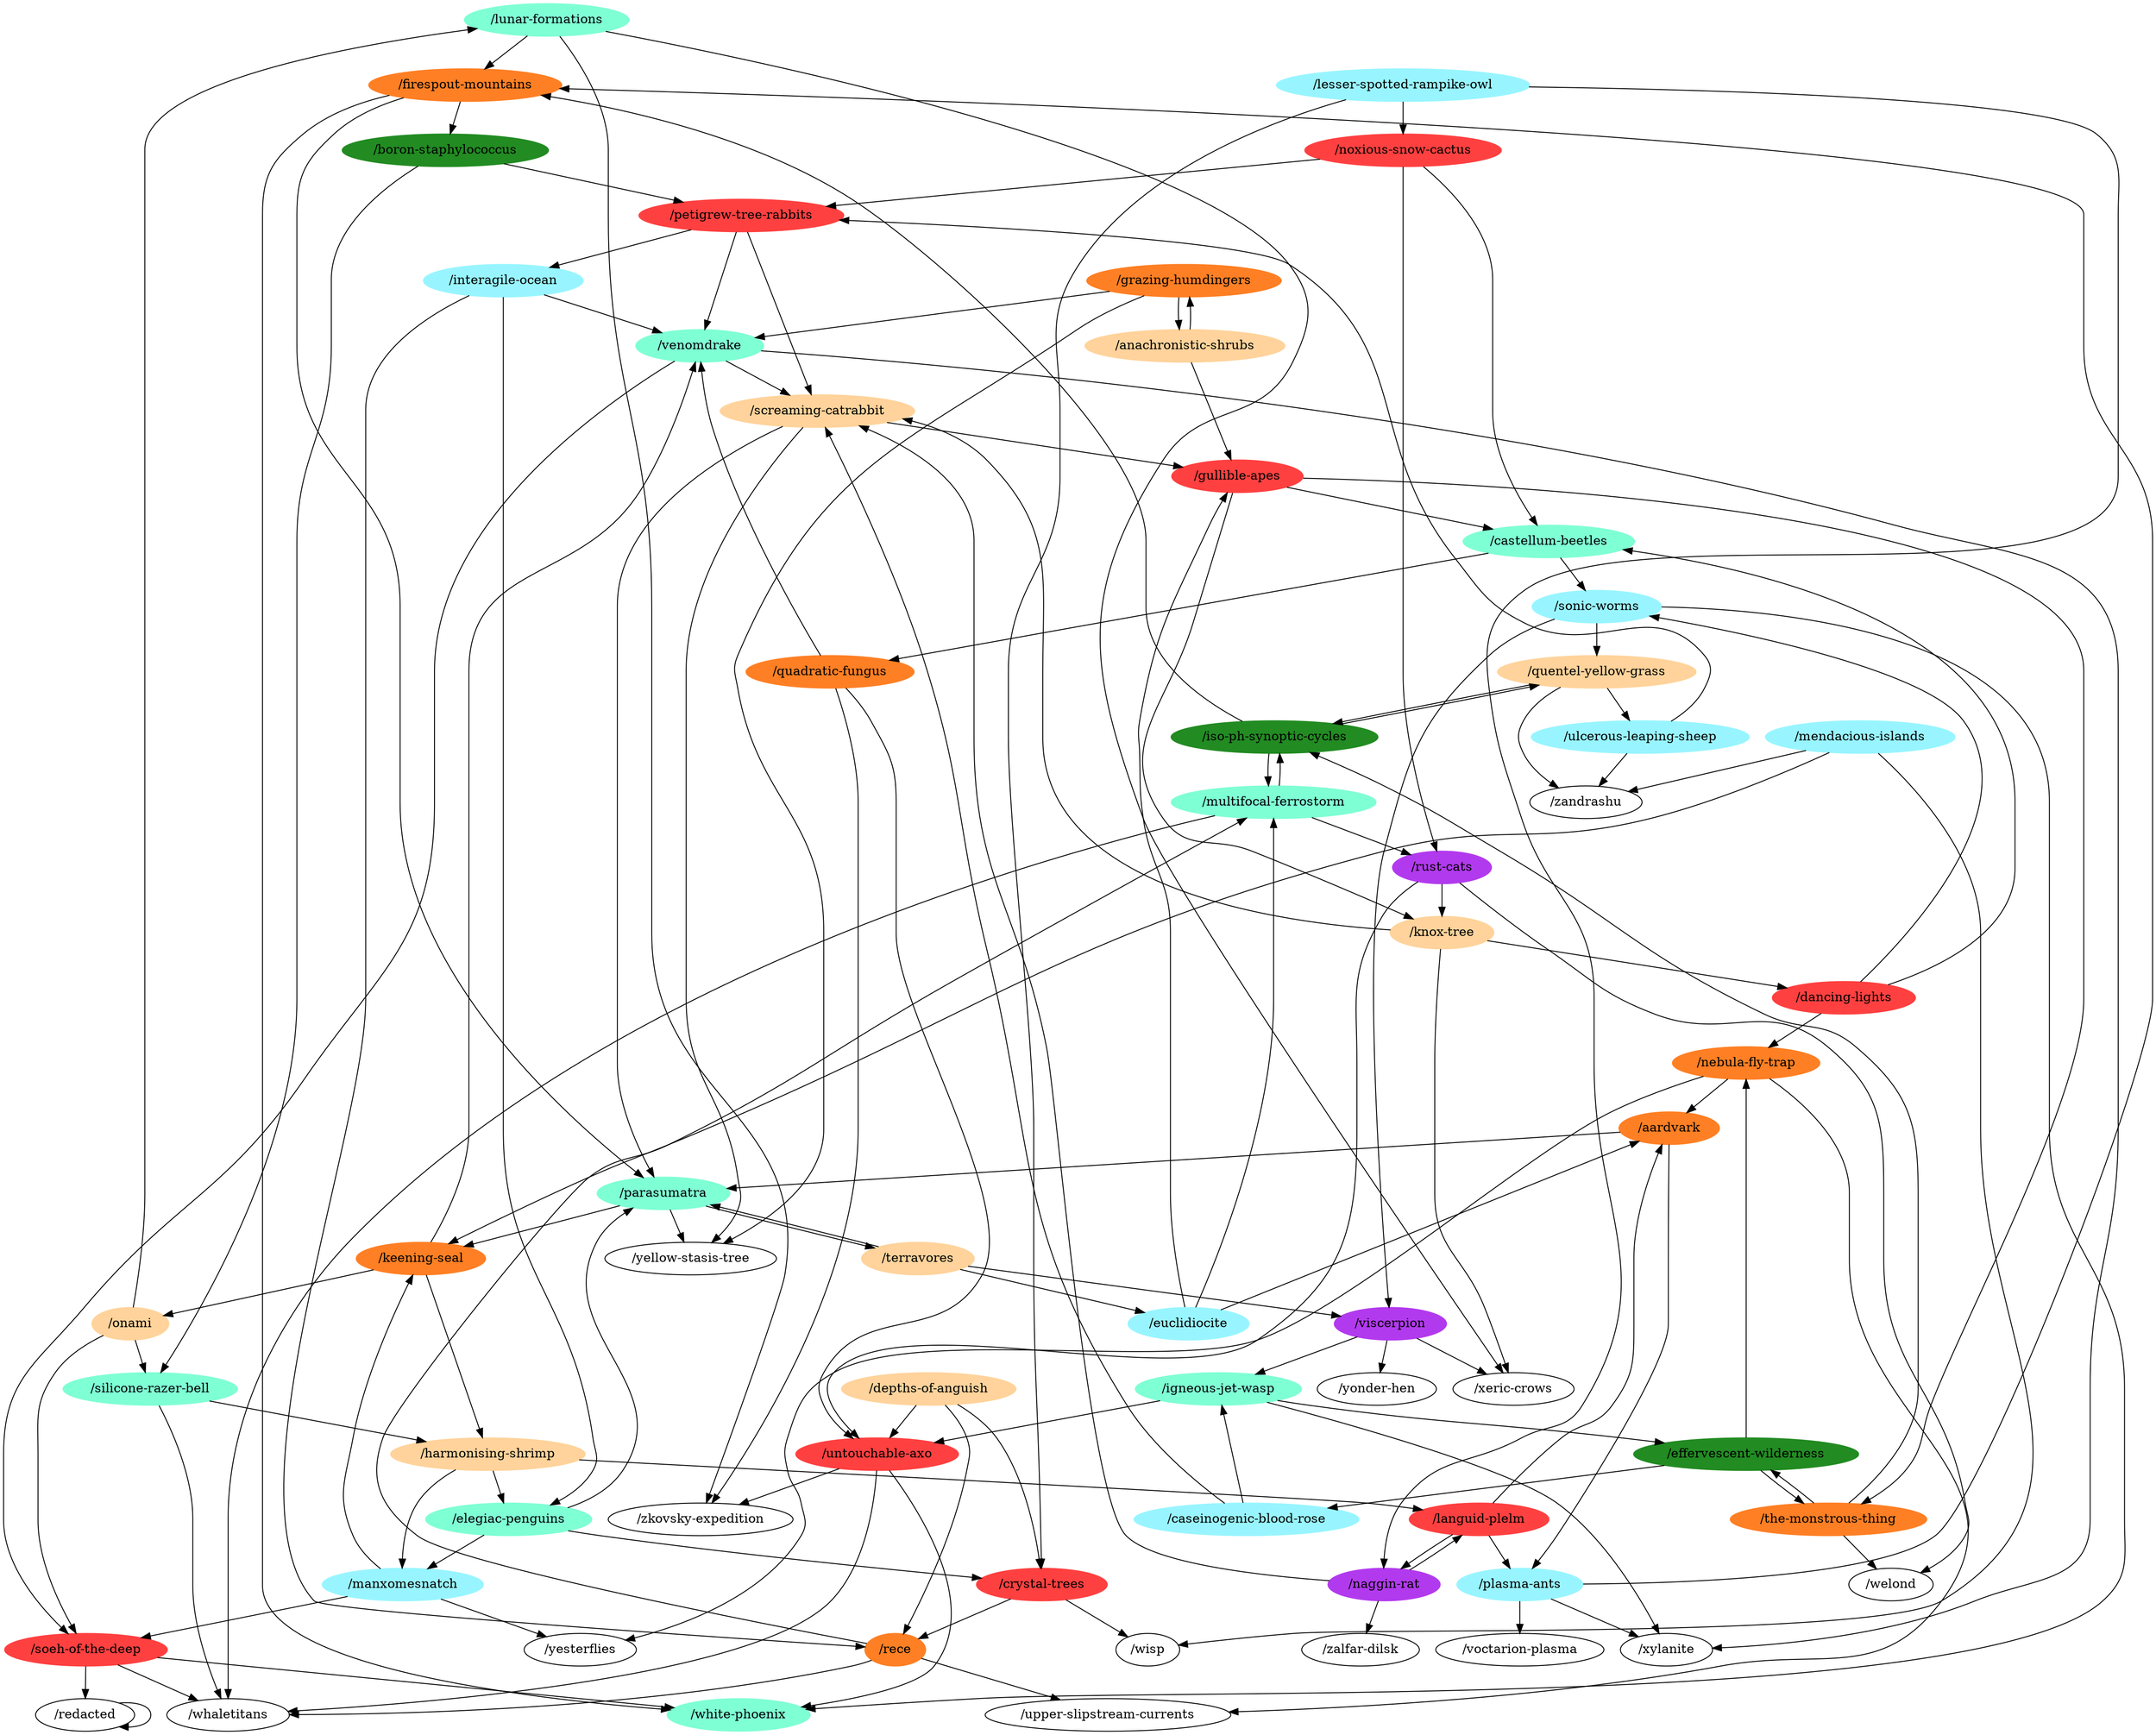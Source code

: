 digraph G {
"/lunar-formations" [color=aquamarine,style=filled];
"/naggin-rat" [color=darkorchid2,style=filled];
"/iso-ph-synoptic-cycles" [color=forestgreen,style=filled];
"/multifocal-ferrostorm" [color=aquamarine,style=filled];
"/effervescent-wilderness" [color=forestgreen,style=filled];
"/harmonising-shrimp" [color=burlywood1,style=filled];
"/soeh-of-the-deep" [color=brown1,style=filled];
"/boron-staphylococcus" [color=forestgreen,style=filled];
"/untouchable-axo" [color=brown1,style=filled];
"/castellum-beetles" [color=aquamarine,style=filled];
"/upper-slipstream-currents";
"/firespout-mountains" [color=chocolate1,style=filled];
"/xeric-crows";
"/zalfar-dilsk";
"/nebula-fly-trap" [color=chocolate1,style=filled];
"/igneous-jet-wasp" [color=aquamarine,style=filled];
"/lesser-spotted-rampike-owl" [color=cadetblue1,style=filled];
"/wisp";
"/yonder-hen";
"/venomdrake" [color=aquamarine,style=filled];
"/petigrew-tree-rabbits" [color=brown1,style=filled];
"/welond";
"/quentel-yellow-grass" [color=burlywood1,style=filled];
"/noxious-snow-cactus" [color=brown1,style=filled];
"/grazing-humdingers" [color=chocolate1,style=filled];
"/viscerpion" [color=darkorchid2,style=filled];
"/mendacious-islands" [color=cadetblue1,style=filled];
"/zandrashu";
"/dancing-lights" [color=brown1,style=filled];
"/yesterflies";
"/rece" [color=chocolate1,style=filled];
"/languid-plelm" [color=brown1,style=filled];
"/interagile-ocean" [color=cadetblue1,style=filled];
"/ulcerous-leaping-sheep" [color=cadetblue1,style=filled];
"/quadratic-fungus" [color=chocolate1,style=filled];
"/rust-cats" [color=darkorchid2,style=filled];
"/euclidiocite" [color=cadetblue1,style=filled];
"/sonic-worms" [color=cadetblue1,style=filled];
"/crystal-trees" [color=brown1,style=filled];
"/yellow-stasis-tree";
"/silicone-razer-bell" [color=aquamarine,style=filled];
"/depths-of-anguish" [color=burlywood1,style=filled];
"/whaletitans";
"/elegiac-penguins" [color=aquamarine,style=filled];
"/the-monstrous-thing" [color=chocolate1,style=filled];
"/onami" [color=burlywood1,style=filled];
"/gullible-apes" [color=brown1,style=filled];
"/knox-tree" [color=burlywood1,style=filled];
"/parasumatra" [color=aquamarine,style=filled];
"/white-phoenix" [color=aquamarine,style=filled];
"/manxomesnatch" [color=cadetblue1,style=filled];
"/redacted";
"/plasma-ants" [color=cadetblue1,style=filled];
"/anachronistic-shrubs" [color=burlywood1,style=filled];
"/keening-seal" [color=chocolate1,style=filled];
"/caseinogenic-blood-rose" [color=cadetblue1,style=filled];
"/xylanite";
"/voctarion-plasma";
"/terravores" [color=burlywood1,style=filled];
"/zkovsky-expedition";
"/screaming-catrabbit" [color=burlywood1,style=filled];
"/aardvark" [color=chocolate1,style=filled];
"/lunar-formations" -> "/firespout-mountains";
"/lunar-formations" -> "/xeric-crows";
"/lunar-formations" -> "/zkovsky-expedition";
"/naggin-rat" -> "/zalfar-dilsk";
"/naggin-rat" -> "/languid-plelm";
"/naggin-rat" -> "/screaming-catrabbit";
"/iso-ph-synoptic-cycles" -> "/multifocal-ferrostorm";
"/iso-ph-synoptic-cycles" -> "/firespout-mountains";
"/iso-ph-synoptic-cycles" -> "/quentel-yellow-grass";
"/multifocal-ferrostorm" -> "/iso-ph-synoptic-cycles";
"/multifocal-ferrostorm" -> "/rust-cats";
"/multifocal-ferrostorm" -> "/whaletitans";
"/effervescent-wilderness" -> "/nebula-fly-trap";
"/effervescent-wilderness" -> "/the-monstrous-thing";
"/effervescent-wilderness" -> "/caseinogenic-blood-rose";
"/harmonising-shrimp" -> "/languid-plelm";
"/harmonising-shrimp" -> "/elegiac-penguins";
"/harmonising-shrimp" -> "/manxomesnatch";
"/soeh-of-the-deep" -> "/whaletitans";
"/soeh-of-the-deep" -> "/white-phoenix";
"/soeh-of-the-deep" -> "/redacted";
"/boron-staphylococcus" -> "/petigrew-tree-rabbits";
"/boron-staphylococcus" -> "/silicone-razer-bell";
"/untouchable-axo" -> "/whaletitans";
"/untouchable-axo" -> "/white-phoenix";
"/untouchable-axo" -> "/zkovsky-expedition";
"/castellum-beetles" -> "/quadratic-fungus";
"/castellum-beetles" -> "/sonic-worms";
"/firespout-mountains" -> "/boron-staphylococcus";
"/firespout-mountains" -> "/parasumatra";
"/firespout-mountains" -> "/white-phoenix";
"/nebula-fly-trap" -> "/upper-slipstream-currents";
"/nebula-fly-trap" -> "/yesterflies";
"/nebula-fly-trap" -> "/aardvark";
"/igneous-jet-wasp" -> "/effervescent-wilderness";
"/igneous-jet-wasp" -> "/untouchable-axo";
"/igneous-jet-wasp" -> "/xylanite";
"/lesser-spotted-rampike-owl" -> "/naggin-rat";
"/lesser-spotted-rampike-owl" -> "/noxious-snow-cactus";
"/lesser-spotted-rampike-owl" -> "/crystal-trees";
"/venomdrake" -> "/soeh-of-the-deep";
"/venomdrake" -> "/xylanite";
"/venomdrake" -> "/screaming-catrabbit";
"/petigrew-tree-rabbits" -> "/venomdrake";
"/petigrew-tree-rabbits" -> "/interagile-ocean";
"/petigrew-tree-rabbits" -> "/screaming-catrabbit";
"/quentel-yellow-grass" -> "/iso-ph-synoptic-cycles";
"/quentel-yellow-grass" -> "/zandrashu";
"/quentel-yellow-grass" -> "/ulcerous-leaping-sheep";
"/noxious-snow-cactus" -> "/castellum-beetles";
"/noxious-snow-cactus" -> "/petigrew-tree-rabbits";
"/noxious-snow-cactus" -> "/rust-cats";
"/grazing-humdingers" -> "/venomdrake";
"/grazing-humdingers" -> "/yellow-stasis-tree";
"/grazing-humdingers" -> "/anachronistic-shrubs";
"/viscerpion" -> "/xeric-crows";
"/viscerpion" -> "/igneous-jet-wasp";
"/viscerpion" -> "/yonder-hen";
"/mendacious-islands" -> "/wisp";
"/mendacious-islands" -> "/zandrashu";
"/mendacious-islands" -> "/keening-seal";
"/dancing-lights" -> "/castellum-beetles";
"/dancing-lights" -> "/nebula-fly-trap";
"/dancing-lights" -> "/sonic-worms";
"/rece" -> "/multifocal-ferrostorm";
"/rece" -> "/upper-slipstream-currents";
"/rece" -> "/whaletitans";
"/languid-plelm" -> "/naggin-rat";
"/languid-plelm" -> "/plasma-ants";
"/languid-plelm" -> "/aardvark";
"/interagile-ocean" -> "/venomdrake";
"/interagile-ocean" -> "/rece";
"/interagile-ocean" -> "/elegiac-penguins";
"/ulcerous-leaping-sheep" -> "/petigrew-tree-rabbits";
"/ulcerous-leaping-sheep" -> "/zandrashu";
"/quadratic-fungus" -> "/untouchable-axo";
"/quadratic-fungus" -> "/venomdrake";
"/quadratic-fungus" -> "/zkovsky-expedition";
"/rust-cats" -> "/untouchable-axo";
"/rust-cats" -> "/welond";
"/rust-cats" -> "/knox-tree";
"/euclidiocite" -> "/multifocal-ferrostorm";
"/euclidiocite" -> "/gullible-apes";
"/euclidiocite" -> "/aardvark";
"/sonic-worms" -> "/quentel-yellow-grass";
"/sonic-worms" -> "/viscerpion";
"/sonic-worms" -> "/white-phoenix";
"/crystal-trees" -> "/wisp";
"/crystal-trees" -> "/rece";
"/silicone-razer-bell" -> "/harmonising-shrimp";
"/silicone-razer-bell" -> "/whaletitans";
"/depths-of-anguish" -> "/untouchable-axo";
"/depths-of-anguish" -> "/rece";
"/depths-of-anguish" -> "/crystal-trees";
"/elegiac-penguins" -> "/crystal-trees";
"/elegiac-penguins" -> "/parasumatra";
"/elegiac-penguins" -> "/manxomesnatch";
"/the-monstrous-thing" -> "/iso-ph-synoptic-cycles";
"/the-monstrous-thing" -> "/effervescent-wilderness";
"/the-monstrous-thing" -> "/welond";
"/onami" -> "/lunar-formations";
"/onami" -> "/soeh-of-the-deep";
"/onami" -> "/silicone-razer-bell";
"/gullible-apes" -> "/castellum-beetles";
"/gullible-apes" -> "/the-monstrous-thing";
"/gullible-apes" -> "/knox-tree";
"/knox-tree" -> "/xeric-crows";
"/knox-tree" -> "/dancing-lights";
"/knox-tree" -> "/screaming-catrabbit";
"/parasumatra" -> "/yellow-stasis-tree";
"/parasumatra" -> "/keening-seal";
"/parasumatra" -> "/terravores";
"/manxomesnatch" -> "/soeh-of-the-deep";
"/manxomesnatch" -> "/yesterflies";
"/manxomesnatch" -> "/keening-seal";
"/redacted" -> "/redacted";
"/plasma-ants" -> "/firespout-mountains";
"/plasma-ants" -> "/xylanite";
"/plasma-ants" -> "/voctarion-plasma";
"/anachronistic-shrubs" -> "/grazing-humdingers";
"/anachronistic-shrubs" -> "/gullible-apes";
"/keening-seal" -> "/harmonising-shrimp";
"/keening-seal" -> "/venomdrake";
"/keening-seal" -> "/onami";
"/caseinogenic-blood-rose" -> "/igneous-jet-wasp";
"/caseinogenic-blood-rose" -> "/screaming-catrabbit";
"/terravores" -> "/viscerpion";
"/terravores" -> "/euclidiocite";
"/terravores" -> "/parasumatra";
"/screaming-catrabbit" -> "/yellow-stasis-tree";
"/screaming-catrabbit" -> "/gullible-apes";
"/screaming-catrabbit" -> "/parasumatra";
"/aardvark" -> "/parasumatra";
"/aardvark" -> "/plasma-ants";
}
